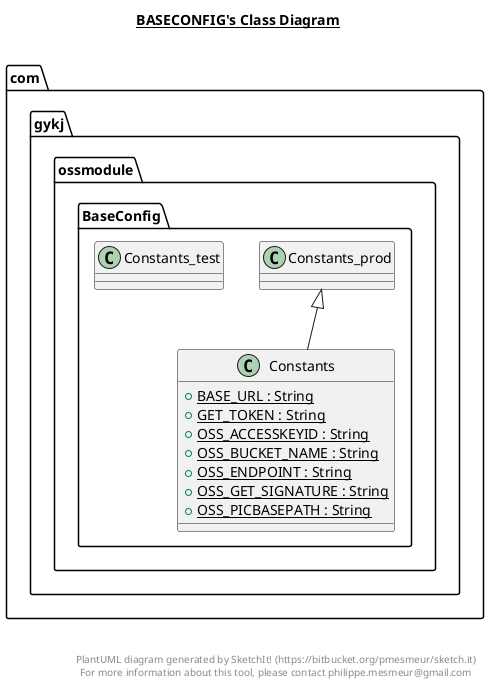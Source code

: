 @startuml

title __BASECONFIG's Class Diagram__\n

  namespace com.gykj.ossmodule {
    namespace BaseConfig {
      class com.gykj.ossmodule.BaseConfig.Constants {
          {static} + BASE_URL : String
          {static} + GET_TOKEN : String
          {static} + OSS_ACCESSKEYID : String
          {static} + OSS_BUCKET_NAME : String
          {static} + OSS_ENDPOINT : String
          {static} + OSS_GET_SIGNATURE : String
          {static} + OSS_PICBASEPATH : String
      }
    }
  }
  

  namespace com.gykj.ossmodule {
    namespace BaseConfig {
      class com.gykj.ossmodule.BaseConfig.Constants_prod {
      }
    }
  }
  

  namespace com.gykj.ossmodule {
    namespace BaseConfig {
      class com.gykj.ossmodule.BaseConfig.Constants_test {
      }
    }
  }
  

  com.gykj.ossmodule.BaseConfig.Constants -up-|> com.gykj.ossmodule.BaseConfig.Constants_prod


right footer


PlantUML diagram generated by SketchIt! (https://bitbucket.org/pmesmeur/sketch.it)
For more information about this tool, please contact philippe.mesmeur@gmail.com
endfooter

@enduml
